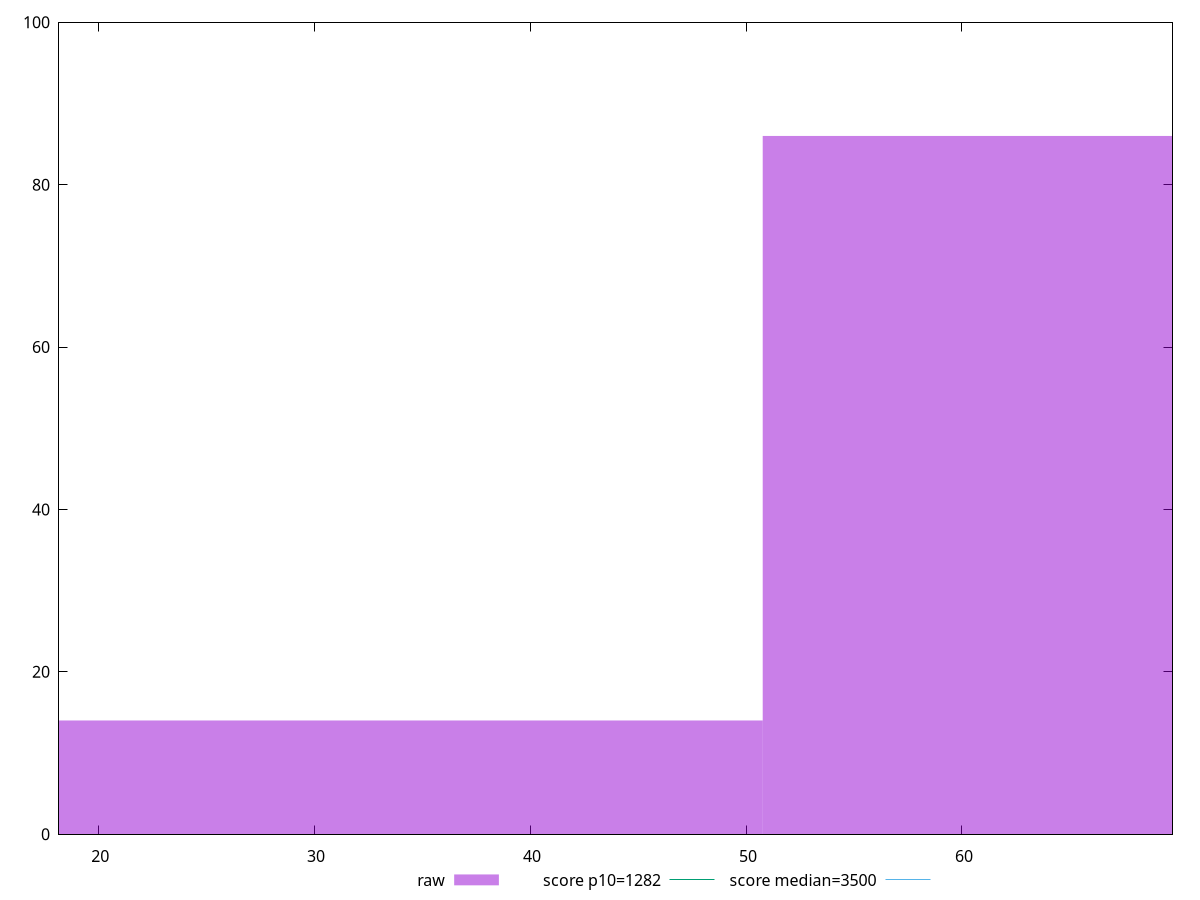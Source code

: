 reset

$raw <<EOF
67.6975796085085 86
33.84878980425425 14
EOF

set key outside below
set boxwidth 33.84878980425425
set xrange [18.187999999999995:69.74799999999996]
set yrange [0:100]
set trange [0:100]
set style fill transparent solid 0.5 noborder

set parametric
set terminal svg size 640, 490 enhanced background rgb 'white'
set output "reports/report_00032_2021-02-25T10-28-15.087Z/bootup-time/samples/card/raw/histogram.svg"

plot $raw title "raw" with boxes, \
     1282,t title "score p10=1282", \
     3500,t title "score median=3500"

reset
